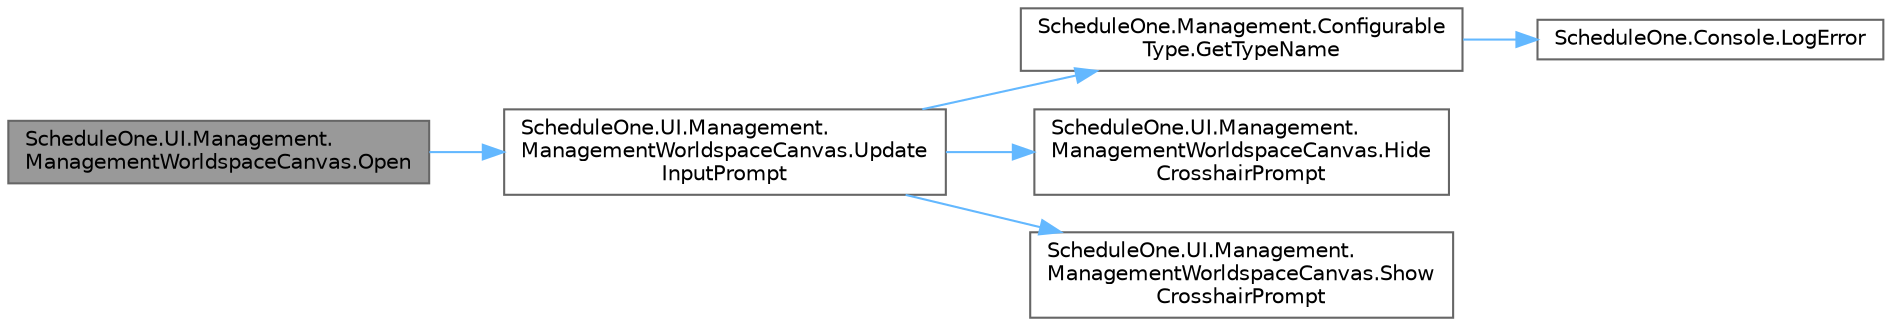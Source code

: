 digraph "ScheduleOne.UI.Management.ManagementWorldspaceCanvas.Open"
{
 // LATEX_PDF_SIZE
  bgcolor="transparent";
  edge [fontname=Helvetica,fontsize=10,labelfontname=Helvetica,labelfontsize=10];
  node [fontname=Helvetica,fontsize=10,shape=box,height=0.2,width=0.4];
  rankdir="LR";
  Node1 [id="Node000001",label="ScheduleOne.UI.Management.\lManagementWorldspaceCanvas.Open",height=0.2,width=0.4,color="gray40", fillcolor="grey60", style="filled", fontcolor="black",tooltip=" "];
  Node1 -> Node2 [id="edge1_Node000001_Node000002",color="steelblue1",style="solid",tooltip=" "];
  Node2 [id="Node000002",label="ScheduleOne.UI.Management.\lManagementWorldspaceCanvas.Update\lInputPrompt",height=0.2,width=0.4,color="grey40", fillcolor="white", style="filled",URL="$class_schedule_one_1_1_u_i_1_1_management_1_1_management_worldspace_canvas.html#a767d950e65949cfebe8eb9d97f2cd8a2",tooltip=" "];
  Node2 -> Node3 [id="edge2_Node000002_Node000003",color="steelblue1",style="solid",tooltip=" "];
  Node3 [id="Node000003",label="ScheduleOne.Management.Configurable\lType.GetTypeName",height=0.2,width=0.4,color="grey40", fillcolor="white", style="filled",URL="$class_schedule_one_1_1_management_1_1_configurable_type.html#a1e62ed514f499c099c6433b654c1f523",tooltip=" "];
  Node3 -> Node4 [id="edge3_Node000003_Node000004",color="steelblue1",style="solid",tooltip=" "];
  Node4 [id="Node000004",label="ScheduleOne.Console.LogError",height=0.2,width=0.4,color="grey40", fillcolor="white", style="filled",URL="$class_schedule_one_1_1_console.html#af815c154f3082a5bf25f62c7cc93fad2",tooltip=" "];
  Node2 -> Node5 [id="edge4_Node000002_Node000005",color="steelblue1",style="solid",tooltip=" "];
  Node5 [id="Node000005",label="ScheduleOne.UI.Management.\lManagementWorldspaceCanvas.Hide\lCrosshairPrompt",height=0.2,width=0.4,color="grey40", fillcolor="white", style="filled",URL="$class_schedule_one_1_1_u_i_1_1_management_1_1_management_worldspace_canvas.html#a31140abd3f835c6f064c0fa9d326be71",tooltip=" "];
  Node2 -> Node6 [id="edge5_Node000002_Node000006",color="steelblue1",style="solid",tooltip=" "];
  Node6 [id="Node000006",label="ScheduleOne.UI.Management.\lManagementWorldspaceCanvas.Show\lCrosshairPrompt",height=0.2,width=0.4,color="grey40", fillcolor="white", style="filled",URL="$class_schedule_one_1_1_u_i_1_1_management_1_1_management_worldspace_canvas.html#a005e4642cddbff4e9bcf79a2195005ea",tooltip=" "];
}
